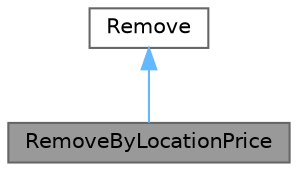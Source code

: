 digraph "RemoveByLocationPrice"
{
 // LATEX_PDF_SIZE
  bgcolor="transparent";
  edge [fontname=Helvetica,fontsize=10,labelfontname=Helvetica,labelfontsize=10];
  node [fontname=Helvetica,fontsize=10,shape=box,height=0.2,width=0.4];
  Node1 [id="Node000001",label="RemoveByLocationPrice",height=0.2,width=0.4,color="gray40", fillcolor="grey60", style="filled", fontcolor="black",tooltip="Class to handle the removal of orders based on their location relative to a middle value."];
  Node2 -> Node1 [id="edge1_Node000001_Node000002",dir="back",color="steelblue1",style="solid",tooltip=" "];
  Node2 [id="Node000002",label="Remove",height=0.2,width=0.4,color="gray40", fillcolor="white", style="filled",URL="$class_remove.html",tooltip="Class to handle the removal of orders and positions."];
}
